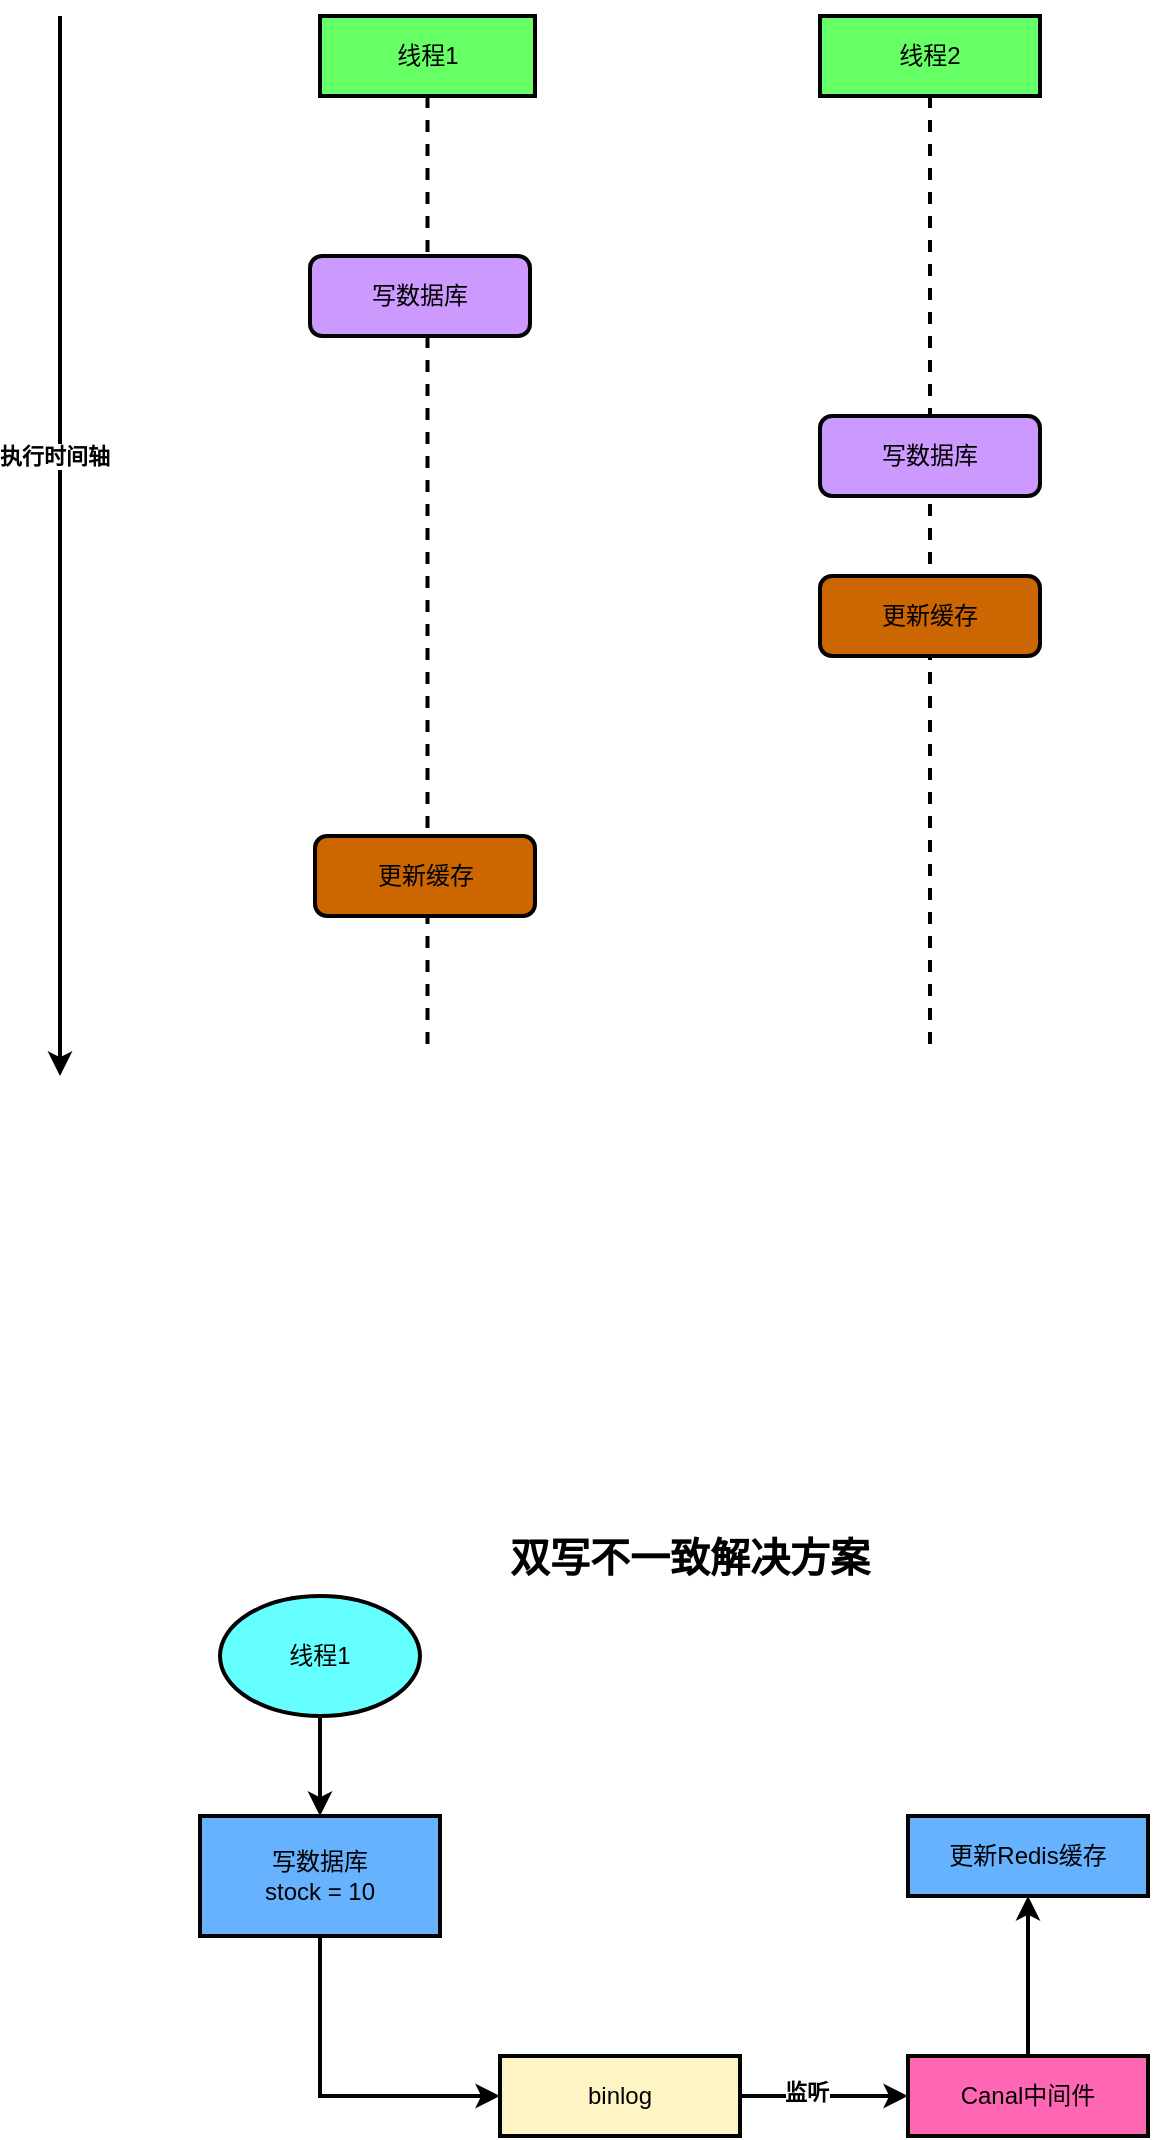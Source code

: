 <mxfile version="15.3.1" type="github" pages="2">
  <diagram id="EJi81lrPLxUWqyqAcyIe" name="双写不一致情况">
    <mxGraphModel dx="1248" dy="686" grid="1" gridSize="10" guides="1" tooltips="1" connect="1" arrows="1" fold="1" page="1" pageScale="1" pageWidth="827" pageHeight="1169" math="0" shadow="0">
      <root>
        <mxCell id="0" />
        <mxCell id="1" parent="0" />
        <mxCell id="AaJ2Im61UXtHoCQsoIxq-1" value="" style="endArrow=classic;html=1;strokeWidth=2;" edge="1" parent="1">
          <mxGeometry width="50" height="50" relative="1" as="geometry">
            <mxPoint x="60" y="160" as="sourcePoint" />
            <mxPoint x="60" y="690" as="targetPoint" />
          </mxGeometry>
        </mxCell>
        <mxCell id="AaJ2Im61UXtHoCQsoIxq-2" value="执行时间轴" style="edgeLabel;html=1;align=center;verticalAlign=middle;resizable=0;points=[];fontStyle=1" vertex="1" connectable="0" parent="AaJ2Im61UXtHoCQsoIxq-1">
          <mxGeometry x="-0.228" y="-3" relative="1" as="geometry">
            <mxPoint y="15" as="offset" />
          </mxGeometry>
        </mxCell>
        <mxCell id="AaJ2Im61UXtHoCQsoIxq-4" value="线程1" style="shape=umlLifeline;perimeter=lifelinePerimeter;whiteSpace=wrap;html=1;container=1;collapsible=0;recursiveResize=0;outlineConnect=0;fillColor=#66FF66;strokeWidth=2;" vertex="1" parent="1">
          <mxGeometry x="190" y="160" width="107.5" height="520" as="geometry" />
        </mxCell>
        <mxCell id="AaJ2Im61UXtHoCQsoIxq-6" value="写数据库" style="rounded=1;whiteSpace=wrap;html=1;fillColor=#CC99FF;strokeWidth=2;" vertex="1" parent="AaJ2Im61UXtHoCQsoIxq-4">
          <mxGeometry x="-5" y="120" width="110" height="40" as="geometry" />
        </mxCell>
        <mxCell id="AaJ2Im61UXtHoCQsoIxq-7" value="更新缓存" style="rounded=1;whiteSpace=wrap;html=1;fillColor=#CC6600;strokeWidth=2;" vertex="1" parent="AaJ2Im61UXtHoCQsoIxq-4">
          <mxGeometry x="-2.5" y="410" width="110" height="40" as="geometry" />
        </mxCell>
        <mxCell id="AaJ2Im61UXtHoCQsoIxq-5" value="线程2" style="shape=umlLifeline;perimeter=lifelinePerimeter;whiteSpace=wrap;html=1;container=1;collapsible=0;recursiveResize=0;outlineConnect=0;fillColor=#66FF66;strokeWidth=2;" vertex="1" parent="1">
          <mxGeometry x="440" y="160" width="110" height="520" as="geometry" />
        </mxCell>
        <mxCell id="AaJ2Im61UXtHoCQsoIxq-8" value="写数据库" style="rounded=1;whiteSpace=wrap;html=1;fillColor=#CC99FF;strokeWidth=2;" vertex="1" parent="AaJ2Im61UXtHoCQsoIxq-5">
          <mxGeometry y="200" width="110" height="40" as="geometry" />
        </mxCell>
        <mxCell id="AaJ2Im61UXtHoCQsoIxq-9" value="更新缓存" style="rounded=1;whiteSpace=wrap;html=1;fillColor=#CC6600;strokeWidth=2;" vertex="1" parent="AaJ2Im61UXtHoCQsoIxq-5">
          <mxGeometry y="280" width="110" height="40" as="geometry" />
        </mxCell>
        <mxCell id="xqRWkwGzWZ1tqUMwkJRG-12" value="" style="group" vertex="1" connectable="0" parent="1">
          <mxGeometry x="130" y="910" width="474" height="310" as="geometry" />
        </mxCell>
        <mxCell id="xqRWkwGzWZ1tqUMwkJRG-1" value="线程1" style="ellipse;whiteSpace=wrap;html=1;strokeWidth=2;fillColor=#66FFFF;" vertex="1" parent="xqRWkwGzWZ1tqUMwkJRG-12">
          <mxGeometry x="10" y="40" width="100" height="60" as="geometry" />
        </mxCell>
        <mxCell id="xqRWkwGzWZ1tqUMwkJRG-2" value="写数据库&lt;br&gt;stock = 10" style="whiteSpace=wrap;html=1;strokeWidth=2;fillColor=#66B2FF;" vertex="1" parent="xqRWkwGzWZ1tqUMwkJRG-12">
          <mxGeometry y="150" width="120" height="60" as="geometry" />
        </mxCell>
        <mxCell id="xqRWkwGzWZ1tqUMwkJRG-3" value="" style="edgeStyle=orthogonalEdgeStyle;rounded=0;orthogonalLoop=1;jettySize=auto;html=1;strokeWidth=2;" edge="1" parent="xqRWkwGzWZ1tqUMwkJRG-12" source="xqRWkwGzWZ1tqUMwkJRG-1" target="xqRWkwGzWZ1tqUMwkJRG-2">
          <mxGeometry relative="1" as="geometry" />
        </mxCell>
        <mxCell id="xqRWkwGzWZ1tqUMwkJRG-4" value="binlog" style="whiteSpace=wrap;html=1;strokeWidth=2;fillColor=#FFF4C3;" vertex="1" parent="xqRWkwGzWZ1tqUMwkJRG-12">
          <mxGeometry x="150" y="270" width="120" height="40" as="geometry" />
        </mxCell>
        <mxCell id="xqRWkwGzWZ1tqUMwkJRG-5" value="" style="edgeStyle=orthogonalEdgeStyle;rounded=0;orthogonalLoop=1;jettySize=auto;html=1;strokeWidth=2;entryX=0;entryY=0.5;entryDx=0;entryDy=0;exitX=0.5;exitY=1;exitDx=0;exitDy=0;" edge="1" parent="xqRWkwGzWZ1tqUMwkJRG-12" source="xqRWkwGzWZ1tqUMwkJRG-2" target="xqRWkwGzWZ1tqUMwkJRG-4">
          <mxGeometry relative="1" as="geometry" />
        </mxCell>
        <mxCell id="xqRWkwGzWZ1tqUMwkJRG-6" value="Canal中间件" style="whiteSpace=wrap;html=1;strokeWidth=2;fillColor=#FF66B3;" vertex="1" parent="xqRWkwGzWZ1tqUMwkJRG-12">
          <mxGeometry x="354" y="270" width="120" height="40" as="geometry" />
        </mxCell>
        <mxCell id="xqRWkwGzWZ1tqUMwkJRG-7" value="" style="edgeStyle=orthogonalEdgeStyle;rounded=0;orthogonalLoop=1;jettySize=auto;html=1;strokeWidth=2;" edge="1" parent="xqRWkwGzWZ1tqUMwkJRG-12" source="xqRWkwGzWZ1tqUMwkJRG-4" target="xqRWkwGzWZ1tqUMwkJRG-6">
          <mxGeometry relative="1" as="geometry" />
        </mxCell>
        <mxCell id="xqRWkwGzWZ1tqUMwkJRG-8" value="监听" style="edgeLabel;html=1;align=center;verticalAlign=middle;resizable=0;points=[];fontStyle=1" vertex="1" connectable="0" parent="xqRWkwGzWZ1tqUMwkJRG-7">
          <mxGeometry x="-0.229" y="2" relative="1" as="geometry">
            <mxPoint as="offset" />
          </mxGeometry>
        </mxCell>
        <mxCell id="xqRWkwGzWZ1tqUMwkJRG-9" value="更新Redis缓存" style="whiteSpace=wrap;html=1;strokeWidth=2;fillColor=#66B2FF;" vertex="1" parent="xqRWkwGzWZ1tqUMwkJRG-12">
          <mxGeometry x="354" y="150" width="120" height="40" as="geometry" />
        </mxCell>
        <mxCell id="xqRWkwGzWZ1tqUMwkJRG-10" value="" style="edgeStyle=orthogonalEdgeStyle;rounded=0;orthogonalLoop=1;jettySize=auto;html=1;strokeWidth=2;" edge="1" parent="xqRWkwGzWZ1tqUMwkJRG-12" source="xqRWkwGzWZ1tqUMwkJRG-6" target="xqRWkwGzWZ1tqUMwkJRG-9">
          <mxGeometry relative="1" as="geometry" />
        </mxCell>
        <mxCell id="xqRWkwGzWZ1tqUMwkJRG-11" value="&lt;b&gt;&lt;font style=&quot;font-size: 20px&quot;&gt;双写不一致解决方案&lt;/font&gt;&lt;/b&gt;" style="text;html=1;strokeColor=none;fillColor=none;align=center;verticalAlign=middle;whiteSpace=wrap;rounded=0;" vertex="1" parent="xqRWkwGzWZ1tqUMwkJRG-12">
          <mxGeometry x="150" width="190" height="40" as="geometry" />
        </mxCell>
      </root>
    </mxGraphModel>
  </diagram>
  <diagram id="OMLv4gzq3qGoAITEjv64" name="读写并发不一致">
    <mxGraphModel dx="1248" dy="686" grid="1" gridSize="10" guides="1" tooltips="1" connect="1" arrows="1" fold="1" page="1" pageScale="1" pageWidth="827" pageHeight="1169" math="0" shadow="0">
      <root>
        <mxCell id="6ijoCn3SMTlXJEN42yO7-0" />
        <mxCell id="6ijoCn3SMTlXJEN42yO7-1" parent="6ijoCn3SMTlXJEN42yO7-0" />
        <mxCell id="_4PScrkvI3SqUnbokafy-0" value="" style="endArrow=classic;html=1;strokeWidth=2;" edge="1" parent="6ijoCn3SMTlXJEN42yO7-1">
          <mxGeometry width="50" height="50" relative="1" as="geometry">
            <mxPoint x="40" y="120" as="sourcePoint" />
            <mxPoint x="40" y="650" as="targetPoint" />
          </mxGeometry>
        </mxCell>
        <mxCell id="_4PScrkvI3SqUnbokafy-1" value="执行时间轴" style="edgeLabel;html=1;align=center;verticalAlign=middle;resizable=0;points=[];fontStyle=1" vertex="1" connectable="0" parent="_4PScrkvI3SqUnbokafy-0">
          <mxGeometry x="-0.133" y="-2" relative="1" as="geometry">
            <mxPoint as="offset" />
          </mxGeometry>
        </mxCell>
        <mxCell id="_4PScrkvI3SqUnbokafy-2" value="线程1" style="shape=umlLifeline;perimeter=lifelinePerimeter;whiteSpace=wrap;html=1;container=1;collapsible=0;recursiveResize=0;outlineConnect=0;strokeWidth=2;fillColor=#66FF66;" vertex="1" parent="6ijoCn3SMTlXJEN42yO7-1">
          <mxGeometry x="160" y="120" width="110" height="530" as="geometry" />
        </mxCell>
        <mxCell id="kmw4Is8DG7LzNqc9Qjcl-2" value="写数据库&lt;br&gt;stock = 10" style="rounded=0;whiteSpace=wrap;html=1;strokeWidth=2;fillColor=#CC99FF;" vertex="1" parent="_4PScrkvI3SqUnbokafy-2">
          <mxGeometry y="110" width="110" height="40" as="geometry" />
        </mxCell>
        <mxCell id="kmw4Is8DG7LzNqc9Qjcl-3" value="删除缓存" style="rounded=0;whiteSpace=wrap;html=1;strokeWidth=2;fillColor=#CC99FF;" vertex="1" parent="_4PScrkvI3SqUnbokafy-2">
          <mxGeometry y="200" width="110" height="40" as="geometry" />
        </mxCell>
        <mxCell id="kmw4Is8DG7LzNqc9Qjcl-0" value="线程2" style="shape=umlLifeline;perimeter=lifelinePerimeter;whiteSpace=wrap;html=1;container=1;collapsible=0;recursiveResize=0;outlineConnect=0;strokeWidth=2;fillColor=#66FF66;" vertex="1" parent="6ijoCn3SMTlXJEN42yO7-1">
          <mxGeometry x="400" y="120" width="105" height="530" as="geometry" />
        </mxCell>
        <mxCell id="kmw4Is8DG7LzNqc9Qjcl-4" value="写数据库&lt;br&gt;stock = 6" style="rounded=0;whiteSpace=wrap;html=1;strokeWidth=2;fillColor=#CC99FF;" vertex="1" parent="kmw4Is8DG7LzNqc9Qjcl-0">
          <mxGeometry x="-5" y="360" width="110" height="40" as="geometry" />
        </mxCell>
        <mxCell id="kmw4Is8DG7LzNqc9Qjcl-5" value="删除缓存" style="rounded=0;whiteSpace=wrap;html=1;strokeWidth=2;fillColor=#CC99FF;" vertex="1" parent="kmw4Is8DG7LzNqc9Qjcl-0">
          <mxGeometry x="-5" y="420" width="110" height="40" as="geometry" />
        </mxCell>
        <mxCell id="kmw4Is8DG7LzNqc9Qjcl-1" value="线程3" style="shape=umlLifeline;perimeter=lifelinePerimeter;whiteSpace=wrap;html=1;container=1;collapsible=0;recursiveResize=0;outlineConnect=0;strokeWidth=2;fillColor=#66FF66;" vertex="1" parent="6ijoCn3SMTlXJEN42yO7-1">
          <mxGeometry x="640" y="120" width="107.5" height="530" as="geometry" />
        </mxCell>
        <mxCell id="kmw4Is8DG7LzNqc9Qjcl-6" value="查缓存(空)" style="rounded=0;whiteSpace=wrap;html=1;strokeWidth=2;fillColor=#CC99FF;" vertex="1" parent="kmw4Is8DG7LzNqc9Qjcl-1">
          <mxGeometry x="-5" y="240" width="110" height="40" as="geometry" />
        </mxCell>
        <mxCell id="kmw4Is8DG7LzNqc9Qjcl-7" value="查数据库&lt;br&gt;stock = 10" style="rounded=0;whiteSpace=wrap;html=1;strokeWidth=2;fillColor=#CC99FF;" vertex="1" parent="kmw4Is8DG7LzNqc9Qjcl-1">
          <mxGeometry x="-5" y="310" width="110" height="40" as="geometry" />
        </mxCell>
        <mxCell id="kmw4Is8DG7LzNqc9Qjcl-8" value="更新缓存&lt;br&gt;stock = 10" style="rounded=0;whiteSpace=wrap;html=1;strokeWidth=2;fillColor=#CC6600;" vertex="1" parent="kmw4Is8DG7LzNqc9Qjcl-1">
          <mxGeometry x="-2.5" y="470" width="110" height="40" as="geometry" />
        </mxCell>
      </root>
    </mxGraphModel>
  </diagram>
</mxfile>

